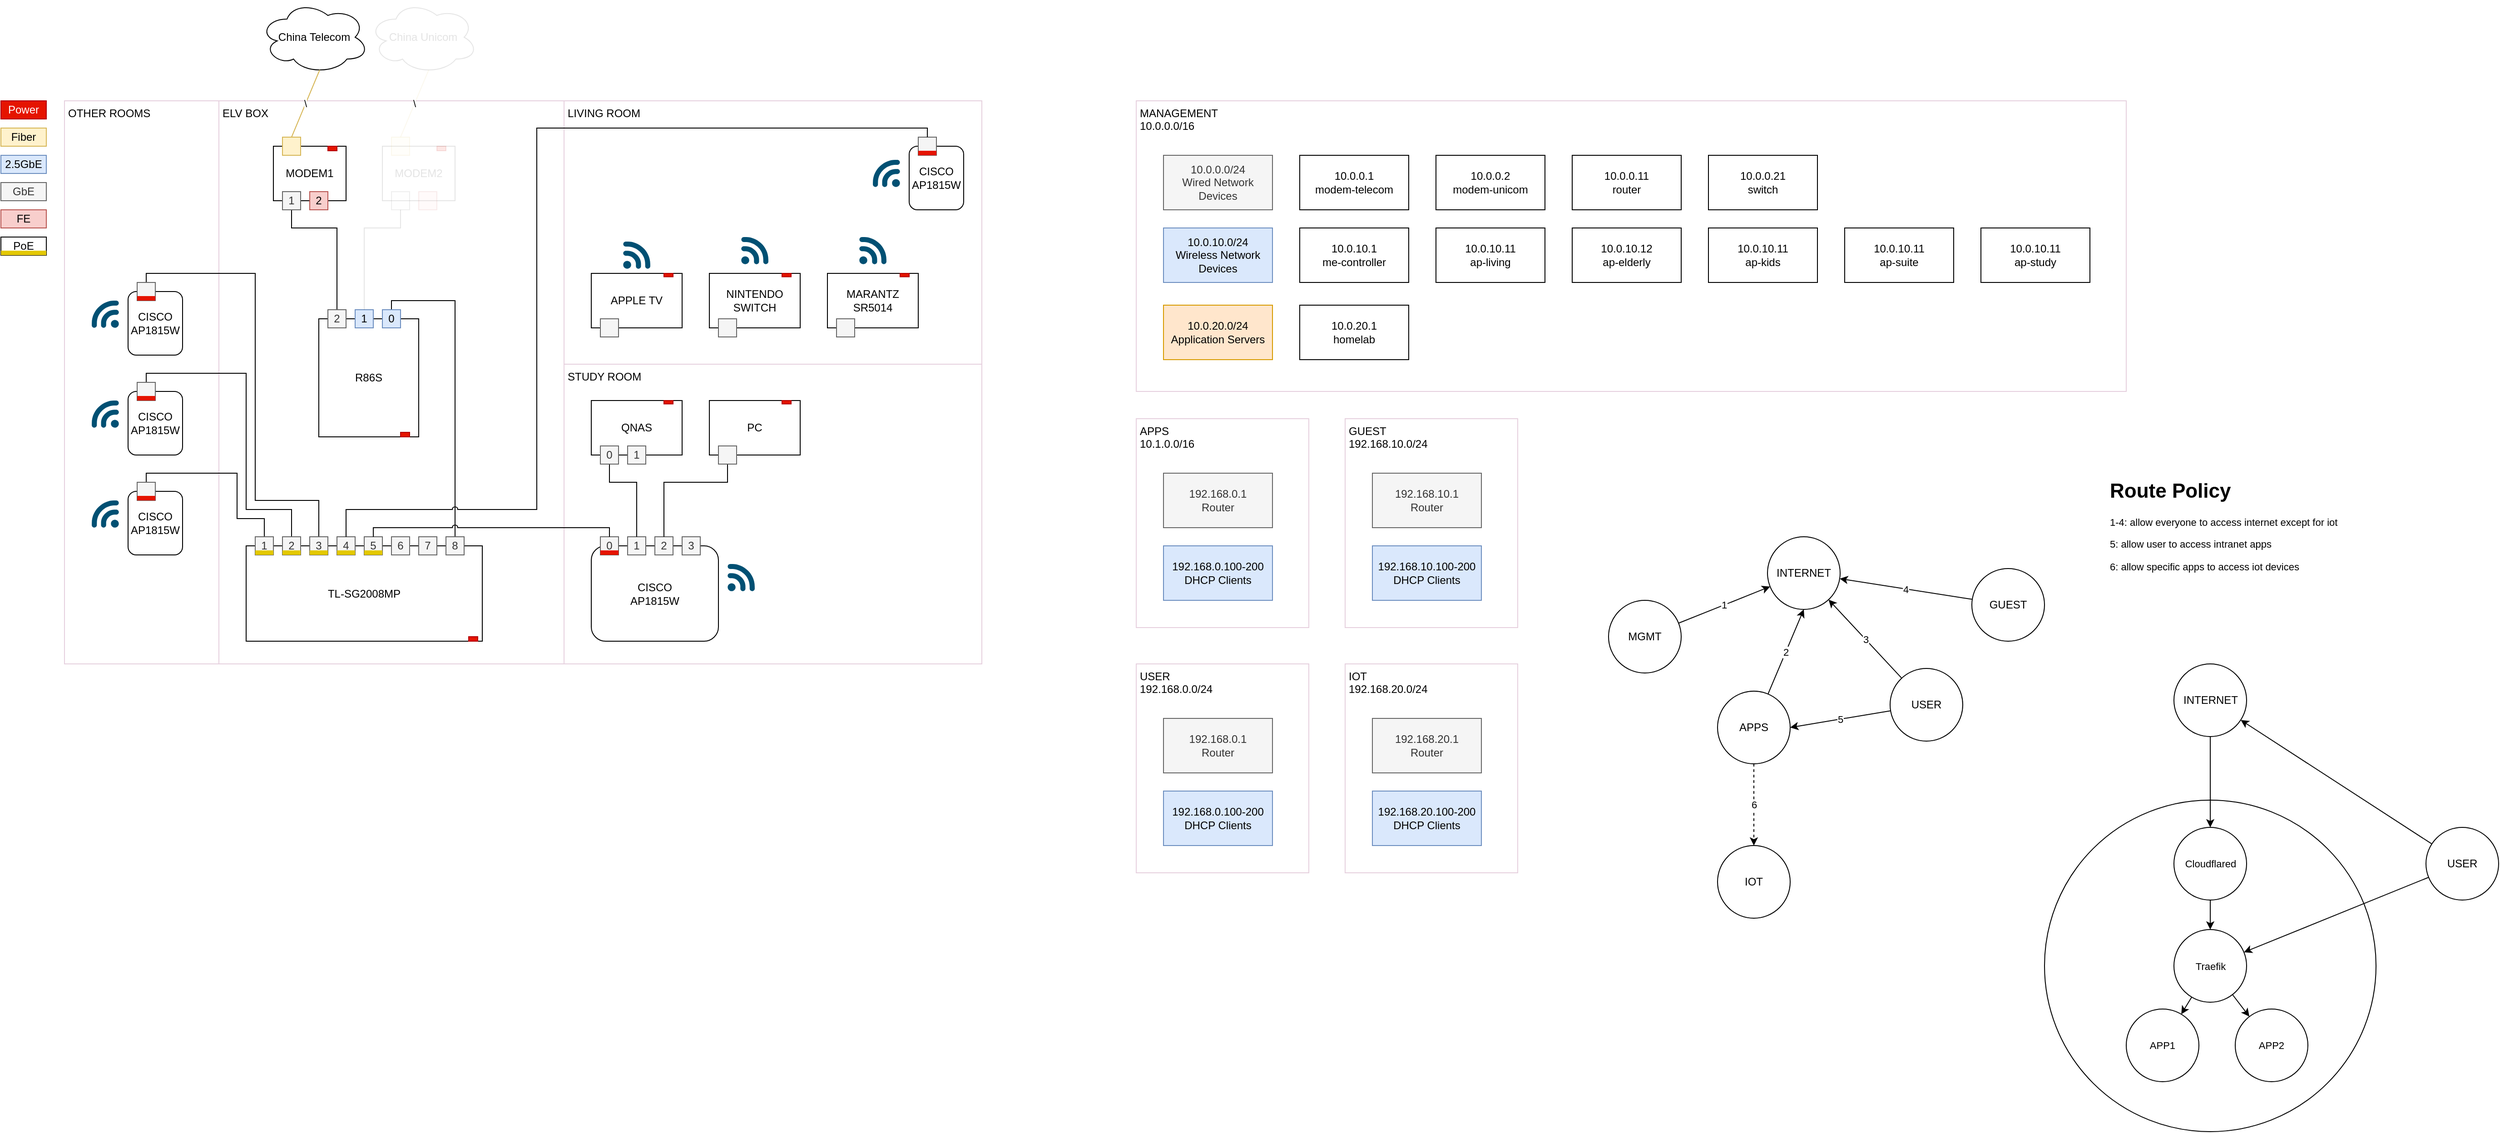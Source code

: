 <mxfile version="26.0.4">
  <diagram name="Page-1" id="4g-qvIRGMt3wK4kJi0Rc">
    <mxGraphModel dx="-414" dy="906" grid="1" gridSize="10" guides="1" tooltips="1" connect="1" arrows="1" fold="1" page="1" pageScale="1" pageWidth="850" pageHeight="1100" math="0" shadow="0">
      <root>
        <mxCell id="0" />
        <mxCell id="1" parent="0" />
        <mxCell id="gCSYJFR2rlIB1pH0KBqx-197" value="OTHER ROOMS" style="rounded=0;whiteSpace=wrap;html=1;verticalAlign=top;align=left;spacingLeft=2;strokeColor=#E6D0DE;" parent="1" vertex="1">
          <mxGeometry x="1810" y="150" width="170" height="620" as="geometry" />
        </mxCell>
        <mxCell id="gCSYJFR2rlIB1pH0KBqx-134" value="STUDY ROOM" style="rounded=0;whiteSpace=wrap;html=1;align=left;verticalAlign=top;spacingLeft=2;strokeColor=#E6D0DE;" parent="1" vertex="1">
          <mxGeometry x="2360" y="440" width="460" height="330" as="geometry" />
        </mxCell>
        <mxCell id="gCSYJFR2rlIB1pH0KBqx-105" value="PoE" style="rounded=0;whiteSpace=wrap;html=1;" parent="1" vertex="1">
          <mxGeometry x="1740" y="300" width="50" height="20" as="geometry" />
        </mxCell>
        <mxCell id="gCSYJFR2rlIB1pH0KBqx-67" value="ELV BOX" style="rounded=0;whiteSpace=wrap;html=1;verticalAlign=top;align=left;spacingLeft=2;strokeColor=#E6D0DE;" parent="1" vertex="1">
          <mxGeometry x="1980" y="150" width="380" height="620" as="geometry" />
        </mxCell>
        <mxCell id="gCSYJFR2rlIB1pH0KBqx-35" value="China Telecom" style="ellipse;shape=cloud;whiteSpace=wrap;html=1;" parent="1" vertex="1">
          <mxGeometry x="2025" y="40" width="120" height="80" as="geometry" />
        </mxCell>
        <mxCell id="gCSYJFR2rlIB1pH0KBqx-36" value="China Unicom" style="ellipse;shape=cloud;whiteSpace=wrap;html=1;opacity=10;textOpacity=10;" parent="1" vertex="1">
          <mxGeometry x="2145" y="40" width="120" height="80" as="geometry" />
        </mxCell>
        <mxCell id="gCSYJFR2rlIB1pH0KBqx-40" value="\" style="endArrow=none;html=1;rounded=0;entryX=0.55;entryY=0.95;entryDx=0;entryDy=0;entryPerimeter=0;jumpStyle=none;exitX=0.5;exitY=0;exitDx=0;exitDy=0;fillColor=#fff2cc;strokeColor=#d6b656;" parent="1" source="gCSYJFR2rlIB1pH0KBqx-9" target="gCSYJFR2rlIB1pH0KBqx-35" edge="1">
          <mxGeometry width="50" height="50" relative="1" as="geometry">
            <mxPoint x="2140" y="200" as="sourcePoint" />
            <mxPoint x="2070" y="200" as="targetPoint" />
          </mxGeometry>
        </mxCell>
        <mxCell id="gCSYJFR2rlIB1pH0KBqx-42" value="\" style="endArrow=none;html=1;rounded=0;entryX=0.55;entryY=0.95;entryDx=0;entryDy=0;entryPerimeter=0;exitX=0.5;exitY=0;exitDx=0;exitDy=0;jumpStyle=none;strokeColor=#d6b656;fillColor=#fff2cc;opacity=10;" parent="1" source="gCSYJFR2rlIB1pH0KBqx-34" target="gCSYJFR2rlIB1pH0KBqx-36" edge="1">
          <mxGeometry width="50" height="50" relative="1" as="geometry">
            <mxPoint x="2090" y="250" as="sourcePoint" />
            <mxPoint x="2096" y="196" as="targetPoint" />
          </mxGeometry>
        </mxCell>
        <mxCell id="gCSYJFR2rlIB1pH0KBqx-66" style="edgeStyle=orthogonalEdgeStyle;rounded=0;orthogonalLoop=1;jettySize=auto;html=1;exitX=0.5;exitY=0;exitDx=0;exitDy=0;endArrow=none;endFill=0;entryX=0.5;entryY=0;entryDx=0;entryDy=0;" parent="1" source="gCSYJFR2rlIB1pH0KBqx-48" target="gCSYJFR2rlIB1pH0KBqx-64" edge="1">
          <mxGeometry relative="1" as="geometry">
            <mxPoint x="2270" y="350" as="targetPoint" />
            <Array as="points">
              <mxPoint x="2170" y="370" />
              <mxPoint x="2240" y="370" />
            </Array>
          </mxGeometry>
        </mxCell>
        <mxCell id="gCSYJFR2rlIB1pH0KBqx-50" value="Fiber" style="rounded=0;whiteSpace=wrap;html=1;fillColor=#fff2cc;strokeColor=#d6b656;" parent="1" vertex="1">
          <mxGeometry x="1740" y="180" width="50" height="20" as="geometry" />
        </mxCell>
        <mxCell id="gCSYJFR2rlIB1pH0KBqx-51" value="GbE" style="rounded=0;whiteSpace=wrap;html=1;fillColor=#f5f5f5;strokeColor=#666666;fontColor=#333333;" parent="1" vertex="1">
          <mxGeometry x="1740" y="240" width="50" height="20" as="geometry" />
        </mxCell>
        <mxCell id="gCSYJFR2rlIB1pH0KBqx-52" value="FE" style="rounded=0;whiteSpace=wrap;html=1;fillColor=#f8cecc;strokeColor=#b85450;" parent="1" vertex="1">
          <mxGeometry x="1740" y="270" width="50" height="20" as="geometry" />
        </mxCell>
        <mxCell id="gCSYJFR2rlIB1pH0KBqx-53" value="2.5GbE" style="rounded=0;whiteSpace=wrap;html=1;fillColor=#dae8fc;strokeColor=#6c8ebf;" parent="1" vertex="1">
          <mxGeometry x="1740" y="210" width="50" height="20" as="geometry" />
        </mxCell>
        <mxCell id="gCSYJFR2rlIB1pH0KBqx-65" value="" style="endArrow=none;html=1;rounded=0;entryX=0.5;entryY=1;entryDx=0;entryDy=0;exitX=0.5;exitY=0;exitDx=0;exitDy=0;edgeStyle=orthogonalEdgeStyle;" parent="1" source="gCSYJFR2rlIB1pH0KBqx-46" target="gCSYJFR2rlIB1pH0KBqx-4" edge="1">
          <mxGeometry width="50" height="50" relative="1" as="geometry">
            <mxPoint x="2120" y="490" as="sourcePoint" />
            <mxPoint x="2170" y="440" as="targetPoint" />
            <Array as="points">
              <mxPoint x="2110" y="290" />
              <mxPoint x="2060" y="290" />
            </Array>
          </mxGeometry>
        </mxCell>
        <mxCell id="gCSYJFR2rlIB1pH0KBqx-81" style="edgeStyle=orthogonalEdgeStyle;rounded=0;orthogonalLoop=1;jettySize=auto;html=1;exitX=0.5;exitY=0;exitDx=0;exitDy=0;entryX=0.5;entryY=0;entryDx=0;entryDy=0;endArrow=none;endFill=0;" parent="1" source="gCSYJFR2rlIB1pH0KBqx-153" target="gCSYJFR2rlIB1pH0KBqx-58" edge="1">
          <mxGeometry relative="1" as="geometry">
            <mxPoint x="1780" y="533.5" as="sourcePoint" />
            <Array as="points">
              <mxPoint x="1900" y="340" />
              <mxPoint x="2020" y="340" />
              <mxPoint x="2020" y="590" />
              <mxPoint x="2090" y="590" />
            </Array>
          </mxGeometry>
        </mxCell>
        <mxCell id="gCSYJFR2rlIB1pH0KBqx-74" style="edgeStyle=orthogonalEdgeStyle;rounded=0;orthogonalLoop=1;jettySize=auto;html=1;entryX=0.5;entryY=0;entryDx=0;entryDy=0;endArrow=none;endFill=0;" parent="1" source="gCSYJFR2rlIB1pH0KBqx-56" target="gCSYJFR2rlIB1pH0KBqx-148" edge="1">
          <mxGeometry relative="1" as="geometry">
            <mxPoint x="1780" y="698.5" as="targetPoint" />
            <Array as="points">
              <mxPoint x="2030" y="610" />
              <mxPoint x="2000" y="610" />
              <mxPoint x="2000" y="560" />
              <mxPoint x="1900" y="560" />
            </Array>
          </mxGeometry>
        </mxCell>
        <mxCell id="gCSYJFR2rlIB1pH0KBqx-75" value="" style="edgeStyle=orthogonalEdgeStyle;rounded=0;orthogonalLoop=1;jettySize=auto;html=1;endArrow=none;endFill=0;entryX=0.5;entryY=0;entryDx=0;entryDy=0;" parent="1" source="gCSYJFR2rlIB1pH0KBqx-59" target="gCSYJFR2rlIB1pH0KBqx-158" edge="1">
          <mxGeometry relative="1" as="geometry">
            <mxPoint x="1780" y="618.5" as="targetPoint" />
            <Array as="points">
              <mxPoint x="2060" y="600" />
              <mxPoint x="2010" y="600" />
              <mxPoint x="2010" y="450" />
              <mxPoint x="1900" y="450" />
            </Array>
          </mxGeometry>
        </mxCell>
        <mxCell id="gCSYJFR2rlIB1pH0KBqx-76" value="" style="group" parent="1" vertex="1" connectable="0">
          <mxGeometry x="2090" y="380" width="110" height="140" as="geometry" />
        </mxCell>
        <mxCell id="gCSYJFR2rlIB1pH0KBqx-45" value="R86S" style="rounded=0;whiteSpace=wrap;html=1;" parent="gCSYJFR2rlIB1pH0KBqx-76" vertex="1">
          <mxGeometry y="10" width="110" height="130" as="geometry" />
        </mxCell>
        <mxCell id="gCSYJFR2rlIB1pH0KBqx-46" value="2" style="rounded=0;whiteSpace=wrap;html=1;fillColor=#f5f5f5;strokeColor=#666666;fontColor=#333333;" parent="gCSYJFR2rlIB1pH0KBqx-76" vertex="1">
          <mxGeometry x="10" width="20" height="20" as="geometry" />
        </mxCell>
        <mxCell id="gCSYJFR2rlIB1pH0KBqx-47" value="1" style="rounded=0;whiteSpace=wrap;html=1;fillColor=#dae8fc;strokeColor=#6c8ebf;" parent="gCSYJFR2rlIB1pH0KBqx-76" vertex="1">
          <mxGeometry x="40" width="20" height="20" as="geometry" />
        </mxCell>
        <mxCell id="gCSYJFR2rlIB1pH0KBqx-48" value="0" style="rounded=0;whiteSpace=wrap;html=1;fillColor=#dae8fc;strokeColor=#6c8ebf;" parent="gCSYJFR2rlIB1pH0KBqx-76" vertex="1">
          <mxGeometry x="70" width="20" height="20" as="geometry" />
        </mxCell>
        <mxCell id="gCSYJFR2rlIB1pH0KBqx-116" value="" style="rounded=0;whiteSpace=wrap;html=1;fillColor=#e51400;strokeColor=#B20000;fontColor=#ffffff;" parent="gCSYJFR2rlIB1pH0KBqx-76" vertex="1">
          <mxGeometry x="90" y="135" width="10" height="5" as="geometry" />
        </mxCell>
        <mxCell id="gCSYJFR2rlIB1pH0KBqx-77" value="" style="group" parent="1" vertex="1" connectable="0">
          <mxGeometry x="2040" y="190" width="80" height="80" as="geometry" />
        </mxCell>
        <mxCell id="gCSYJFR2rlIB1pH0KBqx-2" value="MODEM1" style="rounded=0;whiteSpace=wrap;html=1;" parent="gCSYJFR2rlIB1pH0KBqx-77" vertex="1">
          <mxGeometry y="10" width="80" height="60" as="geometry" />
        </mxCell>
        <mxCell id="gCSYJFR2rlIB1pH0KBqx-4" value="1" style="rounded=0;whiteSpace=wrap;html=1;fillColor=#f5f5f5;strokeColor=#666666;fontColor=#333333;" parent="gCSYJFR2rlIB1pH0KBqx-77" vertex="1">
          <mxGeometry x="10" y="60" width="20" height="20" as="geometry" />
        </mxCell>
        <mxCell id="gCSYJFR2rlIB1pH0KBqx-5" value="2" style="rounded=0;whiteSpace=wrap;html=1;fillColor=#f8cecc;strokeColor=#b85450;" parent="gCSYJFR2rlIB1pH0KBqx-77" vertex="1">
          <mxGeometry x="40" y="60" width="20" height="20" as="geometry" />
        </mxCell>
        <mxCell id="gCSYJFR2rlIB1pH0KBqx-9" value="" style="rounded=0;whiteSpace=wrap;html=1;fillColor=#fff2cc;strokeColor=#d6b656;" parent="gCSYJFR2rlIB1pH0KBqx-77" vertex="1">
          <mxGeometry x="10" width="20" height="20" as="geometry" />
        </mxCell>
        <mxCell id="gCSYJFR2rlIB1pH0KBqx-107" value="" style="rounded=0;whiteSpace=wrap;html=1;fillColor=#e51400;strokeColor=#B20000;fontColor=#ffffff;" parent="gCSYJFR2rlIB1pH0KBqx-77" vertex="1">
          <mxGeometry x="60" y="10" width="10" height="5" as="geometry" />
        </mxCell>
        <mxCell id="gCSYJFR2rlIB1pH0KBqx-78" value="" style="group;opacity=10;textOpacity=10;" parent="1" vertex="1" connectable="0">
          <mxGeometry x="2160" y="190" width="80" height="80" as="geometry" />
        </mxCell>
        <mxCell id="gCSYJFR2rlIB1pH0KBqx-31" value="MODEM2" style="rounded=0;whiteSpace=wrap;html=1;opacity=10;textOpacity=10;" parent="gCSYJFR2rlIB1pH0KBqx-78" vertex="1">
          <mxGeometry y="10" width="80" height="60" as="geometry" />
        </mxCell>
        <mxCell id="gCSYJFR2rlIB1pH0KBqx-32" value="" style="rounded=0;whiteSpace=wrap;html=1;fillColor=#f5f5f5;strokeColor=#666666;fontColor=#333333;opacity=10;textOpacity=10;" parent="gCSYJFR2rlIB1pH0KBqx-78" vertex="1">
          <mxGeometry x="10" y="60" width="20" height="20" as="geometry" />
        </mxCell>
        <mxCell id="gCSYJFR2rlIB1pH0KBqx-33" value="" style="rounded=0;whiteSpace=wrap;html=1;fillColor=#f8cecc;strokeColor=#b85450;opacity=10;textOpacity=10;" parent="gCSYJFR2rlIB1pH0KBqx-78" vertex="1">
          <mxGeometry x="40" y="60" width="20" height="20" as="geometry" />
        </mxCell>
        <mxCell id="gCSYJFR2rlIB1pH0KBqx-34" value="" style="rounded=0;whiteSpace=wrap;html=1;fillColor=#fff2cc;strokeColor=#d6b656;opacity=10;" parent="gCSYJFR2rlIB1pH0KBqx-78" vertex="1">
          <mxGeometry x="10" width="20" height="20" as="geometry" />
        </mxCell>
        <mxCell id="gCSYJFR2rlIB1pH0KBqx-115" value="" style="rounded=0;whiteSpace=wrap;html=1;fillColor=#e51400;strokeColor=#B20000;fontColor=#ffffff;opacity=10;" parent="gCSYJFR2rlIB1pH0KBqx-78" vertex="1">
          <mxGeometry x="60" y="10" width="10" height="5" as="geometry" />
        </mxCell>
        <mxCell id="gCSYJFR2rlIB1pH0KBqx-80" style="edgeStyle=orthogonalEdgeStyle;rounded=0;orthogonalLoop=1;jettySize=auto;html=1;exitX=0.5;exitY=1;exitDx=0;exitDy=0;entryX=0.5;entryY=0;entryDx=0;entryDy=0;endArrow=none;endFill=0;opacity=10;" parent="1" source="gCSYJFR2rlIB1pH0KBqx-32" target="gCSYJFR2rlIB1pH0KBqx-47" edge="1">
          <mxGeometry relative="1" as="geometry">
            <Array as="points">
              <mxPoint x="2180" y="290" />
              <mxPoint x="2140" y="290" />
            </Array>
          </mxGeometry>
        </mxCell>
        <mxCell id="gCSYJFR2rlIB1pH0KBqx-83" value="" style="group" parent="1" vertex="1" connectable="0">
          <mxGeometry x="2010" y="630" width="265" height="115" as="geometry" />
        </mxCell>
        <mxCell id="gCSYJFR2rlIB1pH0KBqx-55" value="TL-SG2008MP" style="rounded=0;whiteSpace=wrap;html=1;" parent="gCSYJFR2rlIB1pH0KBqx-83" vertex="1">
          <mxGeometry y="10" width="260" height="105" as="geometry" />
        </mxCell>
        <mxCell id="gCSYJFR2rlIB1pH0KBqx-56" value="1" style="rounded=0;whiteSpace=wrap;html=1;fillColor=#f5f5f5;strokeColor=#666666;fontColor=#333333;" parent="gCSYJFR2rlIB1pH0KBqx-83" vertex="1">
          <mxGeometry x="10" width="20" height="20" as="geometry" />
        </mxCell>
        <mxCell id="gCSYJFR2rlIB1pH0KBqx-58" value="3" style="rounded=0;whiteSpace=wrap;html=1;fillColor=#f5f5f5;strokeColor=#666666;fontColor=#333333;" parent="gCSYJFR2rlIB1pH0KBqx-83" vertex="1">
          <mxGeometry x="70" width="20" height="20" as="geometry" />
        </mxCell>
        <mxCell id="gCSYJFR2rlIB1pH0KBqx-59" value="2" style="rounded=0;whiteSpace=wrap;html=1;fillColor=#f5f5f5;strokeColor=#666666;fontColor=#333333;" parent="gCSYJFR2rlIB1pH0KBqx-83" vertex="1">
          <mxGeometry x="40" width="20" height="20" as="geometry" />
        </mxCell>
        <mxCell id="gCSYJFR2rlIB1pH0KBqx-60" value="4" style="rounded=0;whiteSpace=wrap;html=1;fillColor=#f5f5f5;strokeColor=#666666;fontColor=#333333;" parent="gCSYJFR2rlIB1pH0KBqx-83" vertex="1">
          <mxGeometry x="100" width="20" height="20" as="geometry" />
        </mxCell>
        <mxCell id="gCSYJFR2rlIB1pH0KBqx-61" value="5" style="rounded=0;whiteSpace=wrap;html=1;fillColor=#f5f5f5;strokeColor=#666666;fontColor=#333333;" parent="gCSYJFR2rlIB1pH0KBqx-83" vertex="1">
          <mxGeometry x="130" width="20" height="20" as="geometry" />
        </mxCell>
        <mxCell id="gCSYJFR2rlIB1pH0KBqx-62" value="7" style="rounded=0;whiteSpace=wrap;html=1;fillColor=#f5f5f5;strokeColor=#666666;fontColor=#333333;" parent="gCSYJFR2rlIB1pH0KBqx-83" vertex="1">
          <mxGeometry x="190" width="20" height="20" as="geometry" />
        </mxCell>
        <mxCell id="gCSYJFR2rlIB1pH0KBqx-63" value="6" style="rounded=0;whiteSpace=wrap;html=1;fillColor=#f5f5f5;strokeColor=#666666;fontColor=#333333;" parent="gCSYJFR2rlIB1pH0KBqx-83" vertex="1">
          <mxGeometry x="160" width="20" height="20" as="geometry" />
        </mxCell>
        <mxCell id="gCSYJFR2rlIB1pH0KBqx-64" value="8" style="rounded=0;whiteSpace=wrap;html=1;fillColor=#f5f5f5;strokeColor=#666666;fontColor=#333333;" parent="gCSYJFR2rlIB1pH0KBqx-83" vertex="1">
          <mxGeometry x="220" width="20" height="20" as="geometry" />
        </mxCell>
        <mxCell id="gCSYJFR2rlIB1pH0KBqx-96" value="" style="rounded=0;whiteSpace=wrap;html=1;fillColor=#e3c800;strokeColor=none;fontColor=#000000;" parent="gCSYJFR2rlIB1pH0KBqx-83" vertex="1">
          <mxGeometry x="10" y="15" width="20" height="5" as="geometry" />
        </mxCell>
        <mxCell id="gCSYJFR2rlIB1pH0KBqx-97" value="" style="rounded=0;whiteSpace=wrap;html=1;fillColor=#e3c800;strokeColor=none;fontColor=#000000;" parent="gCSYJFR2rlIB1pH0KBqx-83" vertex="1">
          <mxGeometry x="40" y="15" width="20" height="5" as="geometry" />
        </mxCell>
        <mxCell id="gCSYJFR2rlIB1pH0KBqx-98" value="" style="rounded=0;whiteSpace=wrap;html=1;fillColor=#e3c800;strokeColor=none;fontColor=#000000;" parent="gCSYJFR2rlIB1pH0KBqx-83" vertex="1">
          <mxGeometry x="70" y="15" width="20" height="5" as="geometry" />
        </mxCell>
        <mxCell id="gCSYJFR2rlIB1pH0KBqx-99" value="" style="rounded=0;whiteSpace=wrap;html=1;fillColor=#e3c800;strokeColor=none;fontColor=#000000;" parent="gCSYJFR2rlIB1pH0KBqx-83" vertex="1">
          <mxGeometry x="100" y="15" width="20" height="5" as="geometry" />
        </mxCell>
        <mxCell id="gCSYJFR2rlIB1pH0KBqx-102" value="" style="rounded=0;whiteSpace=wrap;html=1;fillColor=#e3c800;strokeColor=none;fontColor=#000000;" parent="gCSYJFR2rlIB1pH0KBqx-83" vertex="1">
          <mxGeometry x="130" y="15" width="20" height="5" as="geometry" />
        </mxCell>
        <mxCell id="gCSYJFR2rlIB1pH0KBqx-117" value="" style="rounded=0;whiteSpace=wrap;html=1;fillColor=#e51400;strokeColor=#B20000;fontColor=#ffffff;" parent="gCSYJFR2rlIB1pH0KBqx-83" vertex="1">
          <mxGeometry x="245" y="110" width="10" height="5" as="geometry" />
        </mxCell>
        <mxCell id="gCSYJFR2rlIB1pH0KBqx-94" value="" style="group" parent="1" vertex="1" connectable="0">
          <mxGeometry x="2390" y="630" width="140" height="115" as="geometry" />
        </mxCell>
        <mxCell id="gCSYJFR2rlIB1pH0KBqx-85" value="&lt;div&gt;&lt;span style=&quot;background-color: initial;&quot;&gt;CISCO&lt;/span&gt;&lt;/div&gt;&lt;div&gt;&lt;span style=&quot;background-color: initial;&quot;&gt;AP&lt;/span&gt;&lt;span style=&quot;background-color: initial;&quot;&gt;1815W&lt;/span&gt;&lt;/div&gt;" style="rounded=1;whiteSpace=wrap;html=1;" parent="gCSYJFR2rlIB1pH0KBqx-94" vertex="1">
          <mxGeometry y="10" width="140" height="105" as="geometry" />
        </mxCell>
        <mxCell id="gCSYJFR2rlIB1pH0KBqx-86" value="0" style="rounded=0;whiteSpace=wrap;html=1;fillColor=#f5f5f5;strokeColor=#666666;fontColor=#333333;" parent="gCSYJFR2rlIB1pH0KBqx-94" vertex="1">
          <mxGeometry x="10" width="20" height="20" as="geometry" />
        </mxCell>
        <mxCell id="gCSYJFR2rlIB1pH0KBqx-87" value="2" style="rounded=0;whiteSpace=wrap;html=1;fillColor=#f5f5f5;strokeColor=#666666;fontColor=#333333;" parent="gCSYJFR2rlIB1pH0KBqx-94" vertex="1">
          <mxGeometry x="70" width="20" height="20" as="geometry" />
        </mxCell>
        <mxCell id="gCSYJFR2rlIB1pH0KBqx-88" value="1" style="rounded=0;whiteSpace=wrap;html=1;fillColor=#f5f5f5;strokeColor=#666666;fontColor=#333333;" parent="gCSYJFR2rlIB1pH0KBqx-94" vertex="1">
          <mxGeometry x="40" width="20" height="20" as="geometry" />
        </mxCell>
        <mxCell id="gCSYJFR2rlIB1pH0KBqx-89" value="3" style="rounded=0;whiteSpace=wrap;html=1;fillColor=#f5f5f5;strokeColor=#666666;fontColor=#333333;" parent="gCSYJFR2rlIB1pH0KBqx-94" vertex="1">
          <mxGeometry x="100" width="20" height="20" as="geometry" />
        </mxCell>
        <mxCell id="gCSYJFR2rlIB1pH0KBqx-118" value="" style="rounded=0;whiteSpace=wrap;html=1;fillColor=#e51400;strokeColor=none;fontColor=#ffffff;" parent="gCSYJFR2rlIB1pH0KBqx-94" vertex="1">
          <mxGeometry x="10" y="15" width="20" height="5" as="geometry" />
        </mxCell>
        <mxCell id="gCSYJFR2rlIB1pH0KBqx-104" value="" style="rounded=0;whiteSpace=wrap;html=1;fillColor=#e3c800;strokeColor=none;fontColor=#000000;" parent="1" vertex="1">
          <mxGeometry x="1740" y="315" width="50" height="5" as="geometry" />
        </mxCell>
        <mxCell id="gCSYJFR2rlIB1pH0KBqx-106" value="Power" style="rounded=0;whiteSpace=wrap;html=1;fillColor=#e51400;strokeColor=#B20000;fontColor=#ffffff;" parent="1" vertex="1">
          <mxGeometry x="1740" y="150" width="50" height="20" as="geometry" />
        </mxCell>
        <mxCell id="gCSYJFR2rlIB1pH0KBqx-133" style="edgeStyle=orthogonalEdgeStyle;rounded=0;orthogonalLoop=1;jettySize=auto;html=1;entryX=0.5;entryY=0;entryDx=0;entryDy=0;jumpStyle=arc;endArrow=none;endFill=0;exitX=0.5;exitY=0;exitDx=0;exitDy=0;" parent="1" source="gCSYJFR2rlIB1pH0KBqx-61" target="gCSYJFR2rlIB1pH0KBqx-86" edge="1">
          <mxGeometry relative="1" as="geometry">
            <Array as="points">
              <mxPoint x="2150" y="620" />
              <mxPoint x="2410" y="620" />
            </Array>
          </mxGeometry>
        </mxCell>
        <mxCell id="gCSYJFR2rlIB1pH0KBqx-192" style="edgeStyle=orthogonalEdgeStyle;rounded=0;orthogonalLoop=1;jettySize=auto;html=1;exitX=0.5;exitY=1;exitDx=0;exitDy=0;entryX=0.5;entryY=0;entryDx=0;entryDy=0;endArrow=none;endFill=0;" parent="1" source="gCSYJFR2rlIB1pH0KBqx-178" target="gCSYJFR2rlIB1pH0KBqx-88" edge="1">
          <mxGeometry relative="1" as="geometry">
            <Array as="points">
              <mxPoint x="2410" y="570" />
              <mxPoint x="2440" y="570" />
            </Array>
          </mxGeometry>
        </mxCell>
        <mxCell id="gCSYJFR2rlIB1pH0KBqx-193" style="edgeStyle=orthogonalEdgeStyle;rounded=0;orthogonalLoop=1;jettySize=auto;html=1;entryX=0.5;entryY=0;entryDx=0;entryDy=0;endArrow=none;endFill=0;" parent="1" source="gCSYJFR2rlIB1pH0KBqx-179" target="gCSYJFR2rlIB1pH0KBqx-87" edge="1">
          <mxGeometry relative="1" as="geometry">
            <Array as="points">
              <mxPoint x="2540" y="570" />
              <mxPoint x="2470" y="570" />
            </Array>
          </mxGeometry>
        </mxCell>
        <mxCell id="gCSYJFR2rlIB1pH0KBqx-198" value="LIVING ROOM" style="rounded=0;whiteSpace=wrap;html=1;align=left;verticalAlign=top;spacingLeft=2;strokeColor=#E6D0DE;" parent="1" vertex="1">
          <mxGeometry x="2360" y="150" width="460" height="290" as="geometry" />
        </mxCell>
        <mxCell id="gCSYJFR2rlIB1pH0KBqx-199" value="" style="group" parent="1" vertex="1" connectable="0">
          <mxGeometry x="2700" y="190" width="100" height="80" as="geometry" />
        </mxCell>
        <mxCell id="gCSYJFR2rlIB1pH0KBqx-139" value="" style="group" parent="gCSYJFR2rlIB1pH0KBqx-199" vertex="1" connectable="0">
          <mxGeometry x="40" width="60" height="80" as="geometry" />
        </mxCell>
        <mxCell id="gCSYJFR2rlIB1pH0KBqx-135" value="&lt;div&gt;&lt;span style=&quot;background-color: initial;&quot;&gt;CISCO&lt;/span&gt;&lt;/div&gt;&lt;div&gt;&lt;span style=&quot;background-color: initial;&quot;&gt;AP&lt;/span&gt;&lt;span style=&quot;background-color: initial;&quot;&gt;1815W&lt;/span&gt;&lt;/div&gt;" style="rounded=1;whiteSpace=wrap;html=1;" parent="gCSYJFR2rlIB1pH0KBqx-139" vertex="1">
          <mxGeometry y="10" width="60" height="70" as="geometry" />
        </mxCell>
        <mxCell id="gCSYJFR2rlIB1pH0KBqx-138" value="" style="group" parent="gCSYJFR2rlIB1pH0KBqx-139" vertex="1" connectable="0">
          <mxGeometry x="10" width="20" height="20" as="geometry" />
        </mxCell>
        <mxCell id="gCSYJFR2rlIB1pH0KBqx-136" value="" style="rounded=0;whiteSpace=wrap;html=1;fillColor=#f5f5f5;strokeColor=#666666;fontColor=#333333;" parent="gCSYJFR2rlIB1pH0KBqx-138" vertex="1">
          <mxGeometry width="20" height="20" as="geometry" />
        </mxCell>
        <mxCell id="gCSYJFR2rlIB1pH0KBqx-137" value="" style="rounded=0;whiteSpace=wrap;html=1;fillColor=#e51400;strokeColor=none;fontColor=#ffffff;" parent="gCSYJFR2rlIB1pH0KBqx-138" vertex="1">
          <mxGeometry y="15" width="20" height="5" as="geometry" />
        </mxCell>
        <mxCell id="gCSYJFR2rlIB1pH0KBqx-160" value="" style="points=[[0.005,0.09,0],[0.08,0,0],[0.76,0.25,0],[1,0.92,0],[0.91,0.995,0],[0.57,0.995,0],[0.045,0.955,0],[0.005,0.43,0]];verticalLabelPosition=bottom;sketch=0;html=1;verticalAlign=top;aspect=fixed;align=center;pointerEvents=1;shape=mxgraph.cisco19.3g_4g_indicator;fillColor=#005073;strokeColor=none;rotation=-90;" parent="gCSYJFR2rlIB1pH0KBqx-199" vertex="1">
          <mxGeometry y="25" width="30" height="30" as="geometry" />
        </mxCell>
        <mxCell id="gCSYJFR2rlIB1pH0KBqx-82" style="edgeStyle=orthogonalEdgeStyle;rounded=0;orthogonalLoop=1;jettySize=auto;html=1;endArrow=none;endFill=0;exitX=0.5;exitY=0;exitDx=0;exitDy=0;jumpStyle=arc;" parent="1" source="gCSYJFR2rlIB1pH0KBqx-136" target="gCSYJFR2rlIB1pH0KBqx-60" edge="1">
          <mxGeometry relative="1" as="geometry">
            <mxPoint x="1560" y="360" as="sourcePoint" />
            <Array as="points">
              <mxPoint x="2760" y="180" />
              <mxPoint x="2330" y="180" />
              <mxPoint x="2330" y="600" />
              <mxPoint x="2120" y="600" />
            </Array>
          </mxGeometry>
        </mxCell>
        <mxCell id="gCSYJFR2rlIB1pH0KBqx-205" value="" style="group" parent="1" vertex="1" connectable="0">
          <mxGeometry x="2520" y="480" width="100" height="70" as="geometry" />
        </mxCell>
        <mxCell id="gCSYJFR2rlIB1pH0KBqx-204" value="" style="group" parent="gCSYJFR2rlIB1pH0KBqx-205" vertex="1" connectable="0">
          <mxGeometry width="100" height="60" as="geometry" />
        </mxCell>
        <mxCell id="gCSYJFR2rlIB1pH0KBqx-183" value="PC" style="rounded=0;whiteSpace=wrap;html=1;" parent="gCSYJFR2rlIB1pH0KBqx-204" vertex="1">
          <mxGeometry width="100" height="60" as="geometry" />
        </mxCell>
        <mxCell id="gCSYJFR2rlIB1pH0KBqx-185" value="" style="rounded=0;whiteSpace=wrap;html=1;fillColor=#e51400;strokeColor=#B20000;fontColor=#ffffff;" parent="gCSYJFR2rlIB1pH0KBqx-204" vertex="1">
          <mxGeometry x="80" width="10" height="3.75" as="geometry" />
        </mxCell>
        <mxCell id="gCSYJFR2rlIB1pH0KBqx-179" value="" style="rounded=0;whiteSpace=wrap;html=1;fillColor=#f5f5f5;strokeColor=#666666;fontColor=#333333;" parent="gCSYJFR2rlIB1pH0KBqx-205" vertex="1">
          <mxGeometry x="10" y="50" width="20" height="20" as="geometry" />
        </mxCell>
        <mxCell id="gCSYJFR2rlIB1pH0KBqx-206" value="" style="group" parent="1" vertex="1" connectable="0">
          <mxGeometry x="2390" y="480" width="100" height="70" as="geometry" />
        </mxCell>
        <mxCell id="gCSYJFR2rlIB1pH0KBqx-203" value="" style="group" parent="gCSYJFR2rlIB1pH0KBqx-206" vertex="1" connectable="0">
          <mxGeometry width="100" height="60" as="geometry" />
        </mxCell>
        <mxCell id="gCSYJFR2rlIB1pH0KBqx-182" value="QNAS" style="rounded=0;whiteSpace=wrap;html=1;" parent="gCSYJFR2rlIB1pH0KBqx-203" vertex="1">
          <mxGeometry width="100" height="60" as="geometry" />
        </mxCell>
        <mxCell id="gCSYJFR2rlIB1pH0KBqx-184" value="" style="rounded=0;whiteSpace=wrap;html=1;fillColor=#e51400;strokeColor=#B20000;fontColor=#ffffff;" parent="gCSYJFR2rlIB1pH0KBqx-203" vertex="1">
          <mxGeometry x="80" width="10" height="3.75" as="geometry" />
        </mxCell>
        <mxCell id="gCSYJFR2rlIB1pH0KBqx-178" value="0" style="rounded=0;whiteSpace=wrap;html=1;fillColor=#f5f5f5;strokeColor=#666666;fontColor=#333333;" parent="gCSYJFR2rlIB1pH0KBqx-206" vertex="1">
          <mxGeometry x="10" y="50" width="20" height="20" as="geometry" />
        </mxCell>
        <mxCell id="gCSYJFR2rlIB1pH0KBqx-180" value="1" style="rounded=0;whiteSpace=wrap;html=1;fillColor=#f5f5f5;strokeColor=#666666;fontColor=#333333;" parent="gCSYJFR2rlIB1pH0KBqx-206" vertex="1">
          <mxGeometry x="40" y="50" width="20" height="20" as="geometry" />
        </mxCell>
        <mxCell id="gCSYJFR2rlIB1pH0KBqx-207" value="" style="group" parent="1" vertex="1" connectable="0">
          <mxGeometry x="1840" y="460" width="100" height="80" as="geometry" />
        </mxCell>
        <mxCell id="gCSYJFR2rlIB1pH0KBqx-155" value="" style="group" parent="gCSYJFR2rlIB1pH0KBqx-207" vertex="1" connectable="0">
          <mxGeometry x="40" width="60" height="80" as="geometry" />
        </mxCell>
        <mxCell id="gCSYJFR2rlIB1pH0KBqx-156" value="&lt;div&gt;&lt;span style=&quot;background-color: initial;&quot;&gt;CISCO&lt;/span&gt;&lt;/div&gt;&lt;div&gt;&lt;span style=&quot;background-color: initial;&quot;&gt;AP&lt;/span&gt;&lt;span style=&quot;background-color: initial;&quot;&gt;1815W&lt;/span&gt;&lt;/div&gt;" style="rounded=1;whiteSpace=wrap;html=1;" parent="gCSYJFR2rlIB1pH0KBqx-155" vertex="1">
          <mxGeometry y="10" width="60" height="70" as="geometry" />
        </mxCell>
        <mxCell id="gCSYJFR2rlIB1pH0KBqx-157" value="" style="group" parent="gCSYJFR2rlIB1pH0KBqx-155" vertex="1" connectable="0">
          <mxGeometry x="10" width="20" height="20" as="geometry" />
        </mxCell>
        <mxCell id="gCSYJFR2rlIB1pH0KBqx-158" value="" style="rounded=0;whiteSpace=wrap;html=1;fillColor=#f5f5f5;strokeColor=#666666;fontColor=#333333;" parent="gCSYJFR2rlIB1pH0KBqx-157" vertex="1">
          <mxGeometry width="20" height="20" as="geometry" />
        </mxCell>
        <mxCell id="gCSYJFR2rlIB1pH0KBqx-159" value="" style="rounded=0;whiteSpace=wrap;html=1;fillColor=#e51400;strokeColor=none;fontColor=#ffffff;" parent="gCSYJFR2rlIB1pH0KBqx-157" vertex="1">
          <mxGeometry y="15" width="20" height="5" as="geometry" />
        </mxCell>
        <mxCell id="gCSYJFR2rlIB1pH0KBqx-164" value="" style="points=[[0.005,0.09,0],[0.08,0,0],[0.76,0.25,0],[1,0.92,0],[0.91,0.995,0],[0.57,0.995,0],[0.045,0.955,0],[0.005,0.43,0]];verticalLabelPosition=bottom;sketch=0;html=1;verticalAlign=top;aspect=fixed;align=center;pointerEvents=1;shape=mxgraph.cisco19.3g_4g_indicator;fillColor=#005073;strokeColor=none;rotation=-90;" parent="gCSYJFR2rlIB1pH0KBqx-207" vertex="1">
          <mxGeometry y="20" width="30" height="30" as="geometry" />
        </mxCell>
        <mxCell id="gCSYJFR2rlIB1pH0KBqx-208" value="" style="group" parent="1" vertex="1" connectable="0">
          <mxGeometry x="1840" y="350" width="100" height="80" as="geometry" />
        </mxCell>
        <mxCell id="gCSYJFR2rlIB1pH0KBqx-150" value="" style="group" parent="gCSYJFR2rlIB1pH0KBqx-208" vertex="1" connectable="0">
          <mxGeometry x="40" width="60" height="80" as="geometry" />
        </mxCell>
        <mxCell id="gCSYJFR2rlIB1pH0KBqx-151" value="&lt;div&gt;&lt;span style=&quot;background-color: initial;&quot;&gt;CISCO&lt;/span&gt;&lt;/div&gt;&lt;div&gt;&lt;span style=&quot;background-color: initial;&quot;&gt;AP&lt;/span&gt;&lt;span style=&quot;background-color: initial;&quot;&gt;1815W&lt;/span&gt;&lt;/div&gt;" style="rounded=1;whiteSpace=wrap;html=1;" parent="gCSYJFR2rlIB1pH0KBqx-150" vertex="1">
          <mxGeometry y="10" width="60" height="70" as="geometry" />
        </mxCell>
        <mxCell id="gCSYJFR2rlIB1pH0KBqx-152" value="" style="group" parent="gCSYJFR2rlIB1pH0KBqx-150" vertex="1" connectable="0">
          <mxGeometry x="10" width="20" height="20" as="geometry" />
        </mxCell>
        <mxCell id="gCSYJFR2rlIB1pH0KBqx-153" value="" style="rounded=0;whiteSpace=wrap;html=1;fillColor=#f5f5f5;strokeColor=#666666;fontColor=#333333;" parent="gCSYJFR2rlIB1pH0KBqx-152" vertex="1">
          <mxGeometry width="20" height="20" as="geometry" />
        </mxCell>
        <mxCell id="gCSYJFR2rlIB1pH0KBqx-154" value="" style="rounded=0;whiteSpace=wrap;html=1;fillColor=#e51400;strokeColor=none;fontColor=#ffffff;" parent="gCSYJFR2rlIB1pH0KBqx-152" vertex="1">
          <mxGeometry y="15" width="20" height="5" as="geometry" />
        </mxCell>
        <mxCell id="gCSYJFR2rlIB1pH0KBqx-163" value="" style="points=[[0.005,0.09,0],[0.08,0,0],[0.76,0.25,0],[1,0.92,0],[0.91,0.995,0],[0.57,0.995,0],[0.045,0.955,0],[0.005,0.43,0]];verticalLabelPosition=bottom;sketch=0;html=1;verticalAlign=top;aspect=fixed;align=center;pointerEvents=1;shape=mxgraph.cisco19.3g_4g_indicator;fillColor=#005073;strokeColor=none;rotation=-90;" parent="gCSYJFR2rlIB1pH0KBqx-208" vertex="1">
          <mxGeometry y="20" width="30" height="30" as="geometry" />
        </mxCell>
        <mxCell id="gCSYJFR2rlIB1pH0KBqx-209" value="" style="group" parent="1" vertex="1" connectable="0">
          <mxGeometry x="1840" y="570" width="100" height="80" as="geometry" />
        </mxCell>
        <mxCell id="gCSYJFR2rlIB1pH0KBqx-145" value="" style="group" parent="gCSYJFR2rlIB1pH0KBqx-209" vertex="1" connectable="0">
          <mxGeometry x="40" width="60" height="80" as="geometry" />
        </mxCell>
        <mxCell id="gCSYJFR2rlIB1pH0KBqx-146" value="&lt;div&gt;&lt;span style=&quot;background-color: initial;&quot;&gt;CISCO&lt;/span&gt;&lt;/div&gt;&lt;div&gt;&lt;span style=&quot;background-color: initial;&quot;&gt;AP&lt;/span&gt;&lt;span style=&quot;background-color: initial;&quot;&gt;1815W&lt;/span&gt;&lt;/div&gt;" style="rounded=1;whiteSpace=wrap;html=1;" parent="gCSYJFR2rlIB1pH0KBqx-145" vertex="1">
          <mxGeometry y="10" width="60" height="70" as="geometry" />
        </mxCell>
        <mxCell id="gCSYJFR2rlIB1pH0KBqx-147" value="" style="group" parent="gCSYJFR2rlIB1pH0KBqx-145" vertex="1" connectable="0">
          <mxGeometry x="10" width="20" height="20" as="geometry" />
        </mxCell>
        <mxCell id="gCSYJFR2rlIB1pH0KBqx-148" value="" style="rounded=0;whiteSpace=wrap;html=1;fillColor=#f5f5f5;strokeColor=#666666;fontColor=#333333;" parent="gCSYJFR2rlIB1pH0KBqx-147" vertex="1">
          <mxGeometry width="20" height="20" as="geometry" />
        </mxCell>
        <mxCell id="gCSYJFR2rlIB1pH0KBqx-149" value="" style="rounded=0;whiteSpace=wrap;html=1;fillColor=#e51400;strokeColor=none;fontColor=#ffffff;" parent="gCSYJFR2rlIB1pH0KBqx-147" vertex="1">
          <mxGeometry y="15" width="20" height="5" as="geometry" />
        </mxCell>
        <mxCell id="gCSYJFR2rlIB1pH0KBqx-162" value="" style="points=[[0.005,0.09,0],[0.08,0,0],[0.76,0.25,0],[1,0.92,0],[0.91,0.995,0],[0.57,0.995,0],[0.045,0.955,0],[0.005,0.43,0]];verticalLabelPosition=bottom;sketch=0;html=1;verticalAlign=top;aspect=fixed;align=center;pointerEvents=1;shape=mxgraph.cisco19.3g_4g_indicator;fillColor=#005073;strokeColor=none;rotation=-90;" parent="gCSYJFR2rlIB1pH0KBqx-209" vertex="1">
          <mxGeometry y="20" width="30" height="30" as="geometry" />
        </mxCell>
        <mxCell id="gCSYJFR2rlIB1pH0KBqx-873" value="" style="points=[[0.005,0.09,0],[0.08,0,0],[0.76,0.25,0],[1,0.92,0],[0.91,0.995,0],[0.57,0.995,0],[0.045,0.955,0],[0.005,0.43,0]];verticalLabelPosition=bottom;sketch=0;html=1;verticalAlign=top;aspect=fixed;align=center;pointerEvents=1;shape=mxgraph.cisco19.3g_4g_indicator;fillColor=#005073;strokeColor=none;rotation=-90;flipH=0;flipV=1;" parent="1" vertex="1">
          <mxGeometry x="2540" y="660" width="30" height="30" as="geometry" />
        </mxCell>
        <mxCell id="gCSYJFR2rlIB1pH0KBqx-224" value="" style="group" parent="1" vertex="1" connectable="0">
          <mxGeometry x="2520" y="340" width="100" height="70" as="geometry" />
        </mxCell>
        <mxCell id="gCSYJFR2rlIB1pH0KBqx-225" value="" style="group" parent="gCSYJFR2rlIB1pH0KBqx-224" vertex="1" connectable="0">
          <mxGeometry width="100" height="60" as="geometry" />
        </mxCell>
        <mxCell id="gCSYJFR2rlIB1pH0KBqx-226" value="NINTENDO&lt;div&gt;SWITCH&lt;/div&gt;" style="rounded=0;whiteSpace=wrap;html=1;" parent="gCSYJFR2rlIB1pH0KBqx-225" vertex="1">
          <mxGeometry width="100" height="60" as="geometry" />
        </mxCell>
        <mxCell id="gCSYJFR2rlIB1pH0KBqx-227" value="" style="rounded=0;whiteSpace=wrap;html=1;fillColor=#e51400;strokeColor=#B20000;fontColor=#ffffff;" parent="gCSYJFR2rlIB1pH0KBqx-225" vertex="1">
          <mxGeometry x="80" width="10" height="3.75" as="geometry" />
        </mxCell>
        <mxCell id="gCSYJFR2rlIB1pH0KBqx-228" value="" style="rounded=0;whiteSpace=wrap;html=1;fillColor=#f5f5f5;strokeColor=#666666;fontColor=#333333;" parent="gCSYJFR2rlIB1pH0KBqx-224" vertex="1">
          <mxGeometry x="10" y="50" width="20" height="20" as="geometry" />
        </mxCell>
        <mxCell id="gCSYJFR2rlIB1pH0KBqx-218" value="" style="group" parent="1" vertex="1" connectable="0">
          <mxGeometry x="2390" y="340" width="100" height="70" as="geometry" />
        </mxCell>
        <mxCell id="gCSYJFR2rlIB1pH0KBqx-219" value="" style="group" parent="gCSYJFR2rlIB1pH0KBqx-218" vertex="1" connectable="0">
          <mxGeometry width="100" height="60" as="geometry" />
        </mxCell>
        <mxCell id="gCSYJFR2rlIB1pH0KBqx-220" value="APPLE TV" style="rounded=0;whiteSpace=wrap;html=1;" parent="gCSYJFR2rlIB1pH0KBqx-219" vertex="1">
          <mxGeometry width="100" height="60" as="geometry" />
        </mxCell>
        <mxCell id="gCSYJFR2rlIB1pH0KBqx-221" value="" style="rounded=0;whiteSpace=wrap;html=1;fillColor=#e51400;strokeColor=#B20000;fontColor=#ffffff;" parent="gCSYJFR2rlIB1pH0KBqx-219" vertex="1">
          <mxGeometry x="80" width="10" height="3.75" as="geometry" />
        </mxCell>
        <mxCell id="gCSYJFR2rlIB1pH0KBqx-222" value="" style="rounded=0;whiteSpace=wrap;html=1;fillColor=#f5f5f5;strokeColor=#666666;fontColor=#333333;" parent="gCSYJFR2rlIB1pH0KBqx-218" vertex="1">
          <mxGeometry x="10" y="50" width="20" height="20" as="geometry" />
        </mxCell>
        <mxCell id="gCSYJFR2rlIB1pH0KBqx-874" value="" style="group" parent="1" vertex="1" connectable="0">
          <mxGeometry x="2650" y="340" width="100" height="70" as="geometry" />
        </mxCell>
        <mxCell id="gCSYJFR2rlIB1pH0KBqx-875" value="" style="group" parent="gCSYJFR2rlIB1pH0KBqx-874" vertex="1" connectable="0">
          <mxGeometry width="100" height="60" as="geometry" />
        </mxCell>
        <mxCell id="gCSYJFR2rlIB1pH0KBqx-876" value="MARANTZ&lt;div&gt;SR5014&lt;/div&gt;" style="rounded=0;whiteSpace=wrap;html=1;" parent="gCSYJFR2rlIB1pH0KBqx-875" vertex="1">
          <mxGeometry width="100" height="60" as="geometry" />
        </mxCell>
        <mxCell id="gCSYJFR2rlIB1pH0KBqx-877" value="" style="rounded=0;whiteSpace=wrap;html=1;fillColor=#e51400;strokeColor=#B20000;fontColor=#ffffff;" parent="gCSYJFR2rlIB1pH0KBqx-875" vertex="1">
          <mxGeometry x="80" width="10" height="3.75" as="geometry" />
        </mxCell>
        <mxCell id="gCSYJFR2rlIB1pH0KBqx-878" value="" style="rounded=0;whiteSpace=wrap;html=1;fillColor=#f5f5f5;strokeColor=#666666;fontColor=#333333;" parent="gCSYJFR2rlIB1pH0KBqx-874" vertex="1">
          <mxGeometry x="10" y="50" width="20" height="20" as="geometry" />
        </mxCell>
        <mxCell id="gCSYJFR2rlIB1pH0KBqx-879" value="" style="points=[[0.005,0.09,0],[0.08,0,0],[0.76,0.25,0],[1,0.92,0],[0.91,0.995,0],[0.57,0.995,0],[0.045,0.955,0],[0.005,0.43,0]];verticalLabelPosition=bottom;sketch=0;html=1;verticalAlign=top;aspect=fixed;align=center;pointerEvents=1;shape=mxgraph.cisco19.3g_4g_indicator;fillColor=#005073;strokeColor=none;rotation=-90;flipV=1;" parent="1" vertex="1">
          <mxGeometry x="2425" y="305" width="30" height="30" as="geometry" />
        </mxCell>
        <mxCell id="gCSYJFR2rlIB1pH0KBqx-880" value="" style="points=[[0.005,0.09,0],[0.08,0,0],[0.76,0.25,0],[1,0.92,0],[0.91,0.995,0],[0.57,0.995,0],[0.045,0.955,0],[0.005,0.43,0]];verticalLabelPosition=bottom;sketch=0;html=1;verticalAlign=top;aspect=fixed;align=center;pointerEvents=1;shape=mxgraph.cisco19.3g_4g_indicator;fillColor=#005073;strokeColor=none;rotation=-90;flipV=1;" parent="1" vertex="1">
          <mxGeometry x="2555" y="300" width="30" height="30" as="geometry" />
        </mxCell>
        <mxCell id="gCSYJFR2rlIB1pH0KBqx-881" value="" style="points=[[0.005,0.09,0],[0.08,0,0],[0.76,0.25,0],[1,0.92,0],[0.91,0.995,0],[0.57,0.995,0],[0.045,0.955,0],[0.005,0.43,0]];verticalLabelPosition=bottom;sketch=0;html=1;verticalAlign=top;aspect=fixed;align=center;pointerEvents=1;shape=mxgraph.cisco19.3g_4g_indicator;fillColor=#005073;strokeColor=none;rotation=-90;flipV=1;" parent="1" vertex="1">
          <mxGeometry x="2685" y="300" width="30" height="30" as="geometry" />
        </mxCell>
        <mxCell id="_nuKpFcRwChfDBv7VMUc-1" value="MANAGEMENT&lt;div&gt;10.0.0.0/16&lt;/div&gt;" style="rounded=0;whiteSpace=wrap;html=1;verticalAlign=top;align=left;spacingLeft=2;strokeColor=#E6D0DE;" vertex="1" parent="1">
          <mxGeometry x="2990" y="150" width="1090" height="320" as="geometry" />
        </mxCell>
        <mxCell id="_nuKpFcRwChfDBv7VMUc-2" value="10.0.0.11&lt;br&gt;&lt;div&gt;router&lt;/div&gt;" style="rounded=0;whiteSpace=wrap;html=1;" vertex="1" parent="1">
          <mxGeometry x="3470" y="210" width="120" height="60" as="geometry" />
        </mxCell>
        <mxCell id="_nuKpFcRwChfDBv7VMUc-3" value="10.0.0.21&lt;div&gt;switch&lt;/div&gt;" style="rounded=0;whiteSpace=wrap;html=1;" vertex="1" parent="1">
          <mxGeometry x="3620" y="210" width="120" height="60" as="geometry" />
        </mxCell>
        <mxCell id="_nuKpFcRwChfDBv7VMUc-4" value="&lt;div&gt;&lt;div&gt;10.0.0.1&lt;/div&gt;&lt;div&gt;modem-telecom&lt;/div&gt;&lt;/div&gt;" style="rounded=0;whiteSpace=wrap;html=1;" vertex="1" parent="1">
          <mxGeometry x="3170" y="210" width="120" height="60" as="geometry" />
        </mxCell>
        <mxCell id="_nuKpFcRwChfDBv7VMUc-5" value="&lt;div&gt;10.0.0.2&lt;/div&gt;&lt;div&gt;modem-unicom&lt;/div&gt;" style="rounded=0;whiteSpace=wrap;html=1;" vertex="1" parent="1">
          <mxGeometry x="3320" y="210" width="120" height="60" as="geometry" />
        </mxCell>
        <mxCell id="_nuKpFcRwChfDBv7VMUc-6" value="10.0.10.1&lt;div&gt;me-controller&lt;/div&gt;" style="rounded=0;whiteSpace=wrap;html=1;" vertex="1" parent="1">
          <mxGeometry x="3170" y="290" width="120" height="60" as="geometry" />
        </mxCell>
        <mxCell id="_nuKpFcRwChfDBv7VMUc-7" value="10.0.10.0/24&lt;div&gt;Wireless Network Devices&lt;/div&gt;" style="rounded=0;whiteSpace=wrap;html=1;fillColor=#dae8fc;strokeColor=#6c8ebf;" vertex="1" parent="1">
          <mxGeometry x="3020" y="290" width="120" height="60" as="geometry" />
        </mxCell>
        <mxCell id="_nuKpFcRwChfDBv7VMUc-12" value="10.0.20.0/24&lt;div&gt;Application Servers&lt;/div&gt;" style="rounded=0;whiteSpace=wrap;html=1;fillColor=#ffe6cc;strokeColor=#d79b00;" vertex="1" parent="1">
          <mxGeometry x="3020" y="375" width="120" height="60" as="geometry" />
        </mxCell>
        <mxCell id="_nuKpFcRwChfDBv7VMUc-13" value="10.0.0.0/24&lt;div&gt;Wired Network Devices&lt;/div&gt;" style="rounded=0;whiteSpace=wrap;html=1;fillColor=#f5f5f5;fontColor=#333333;strokeColor=#666666;" vertex="1" parent="1">
          <mxGeometry x="3020" y="210" width="120" height="60" as="geometry" />
        </mxCell>
        <mxCell id="_nuKpFcRwChfDBv7VMUc-14" value="10.0.10.11&lt;div&gt;ap-living&lt;/div&gt;" style="rounded=0;whiteSpace=wrap;html=1;" vertex="1" parent="1">
          <mxGeometry x="3320" y="290" width="120" height="60" as="geometry" />
        </mxCell>
        <mxCell id="_nuKpFcRwChfDBv7VMUc-15" value="10.0.10.12&lt;div&gt;ap-elderly&lt;/div&gt;" style="rounded=0;whiteSpace=wrap;html=1;" vertex="1" parent="1">
          <mxGeometry x="3470" y="290" width="120" height="60" as="geometry" />
        </mxCell>
        <mxCell id="_nuKpFcRwChfDBv7VMUc-16" value="10.0.10.11&lt;div&gt;ap-kids&lt;/div&gt;" style="rounded=0;whiteSpace=wrap;html=1;" vertex="1" parent="1">
          <mxGeometry x="3620" y="290" width="120" height="60" as="geometry" />
        </mxCell>
        <mxCell id="_nuKpFcRwChfDBv7VMUc-17" value="10.0.10.11&lt;div&gt;ap-suite&lt;/div&gt;" style="rounded=0;whiteSpace=wrap;html=1;" vertex="1" parent="1">
          <mxGeometry x="3770" y="290" width="120" height="60" as="geometry" />
        </mxCell>
        <mxCell id="_nuKpFcRwChfDBv7VMUc-18" value="10.0.10.11&lt;div&gt;ap-study&lt;/div&gt;" style="rounded=0;whiteSpace=wrap;html=1;" vertex="1" parent="1">
          <mxGeometry x="3920" y="290" width="120" height="60" as="geometry" />
        </mxCell>
        <mxCell id="_nuKpFcRwChfDBv7VMUc-19" value="10.0.20.1&lt;div&gt;homelab&lt;/div&gt;" style="rounded=0;whiteSpace=wrap;html=1;" vertex="1" parent="1">
          <mxGeometry x="3170" y="375" width="120" height="60" as="geometry" />
        </mxCell>
        <mxCell id="_nuKpFcRwChfDBv7VMUc-20" value="USER&lt;div&gt;&lt;span style=&quot;background-color: transparent; color: light-dark(rgb(0, 0, 0), rgb(255, 255, 255));&quot;&gt;192.168.0.0/24&lt;/span&gt;&lt;/div&gt;" style="rounded=0;whiteSpace=wrap;html=1;verticalAlign=top;align=left;spacingLeft=2;strokeColor=#E6D0DE;" vertex="1" parent="1">
          <mxGeometry x="2990" y="770" width="190" height="230" as="geometry" />
        </mxCell>
        <mxCell id="_nuKpFcRwChfDBv7VMUc-21" value="192.168.0.100-200&lt;div&gt;DHCP Clients&lt;/div&gt;" style="rounded=0;whiteSpace=wrap;html=1;fillColor=#dae8fc;strokeColor=#6c8ebf;" vertex="1" parent="1">
          <mxGeometry x="3020" y="910" width="120" height="60" as="geometry" />
        </mxCell>
        <mxCell id="_nuKpFcRwChfDBv7VMUc-22" value="192.168.0.1&lt;div&gt;Router&lt;/div&gt;" style="rounded=0;whiteSpace=wrap;html=1;fillColor=#f5f5f5;fontColor=#333333;strokeColor=#666666;" vertex="1" parent="1">
          <mxGeometry x="3020" y="830" width="120" height="60" as="geometry" />
        </mxCell>
        <mxCell id="_nuKpFcRwChfDBv7VMUc-24" value="GUEST&lt;br&gt;&lt;div&gt;&lt;span style=&quot;background-color: transparent; color: light-dark(rgb(0, 0, 0), rgb(255, 255, 255));&quot;&gt;192.168.10.0/24&lt;/span&gt;&lt;/div&gt;" style="rounded=0;whiteSpace=wrap;html=1;verticalAlign=top;align=left;spacingLeft=2;strokeColor=#E6D0DE;" vertex="1" parent="1">
          <mxGeometry x="3220" y="500" width="190" height="230" as="geometry" />
        </mxCell>
        <mxCell id="_nuKpFcRwChfDBv7VMUc-25" value="192.168.10.100-200&lt;div&gt;DHCP Clients&lt;/div&gt;" style="rounded=0;whiteSpace=wrap;html=1;fillColor=#dae8fc;strokeColor=#6c8ebf;" vertex="1" parent="1">
          <mxGeometry x="3250" y="640" width="120" height="60" as="geometry" />
        </mxCell>
        <mxCell id="_nuKpFcRwChfDBv7VMUc-26" value="192.168.10.1&lt;div&gt;Router&lt;/div&gt;" style="rounded=0;whiteSpace=wrap;html=1;fillColor=#f5f5f5;fontColor=#333333;strokeColor=#666666;" vertex="1" parent="1">
          <mxGeometry x="3250" y="560" width="120" height="60" as="geometry" />
        </mxCell>
        <mxCell id="_nuKpFcRwChfDBv7VMUc-28" value="IOT&lt;br&gt;&lt;div&gt;&lt;span style=&quot;background-color: transparent; color: light-dark(rgb(0, 0, 0), rgb(255, 255, 255));&quot;&gt;192.168.20.0/24&lt;/span&gt;&lt;/div&gt;" style="rounded=0;whiteSpace=wrap;html=1;verticalAlign=top;align=left;spacingLeft=2;strokeColor=#E6D0DE;" vertex="1" parent="1">
          <mxGeometry x="3220" y="770" width="190" height="230" as="geometry" />
        </mxCell>
        <mxCell id="_nuKpFcRwChfDBv7VMUc-29" value="192.168.20.100-200&lt;div&gt;DHCP Clients&lt;/div&gt;" style="rounded=0;whiteSpace=wrap;html=1;fillColor=#dae8fc;strokeColor=#6c8ebf;" vertex="1" parent="1">
          <mxGeometry x="3250" y="910" width="120" height="60" as="geometry" />
        </mxCell>
        <mxCell id="_nuKpFcRwChfDBv7VMUc-30" value="192.168.20.1&lt;div&gt;Router&lt;/div&gt;" style="rounded=0;whiteSpace=wrap;html=1;fillColor=#f5f5f5;fontColor=#333333;strokeColor=#666666;" vertex="1" parent="1">
          <mxGeometry x="3250" y="830" width="120" height="60" as="geometry" />
        </mxCell>
        <mxCell id="_nuKpFcRwChfDBv7VMUc-38" value="1" style="rounded=0;orthogonalLoop=1;jettySize=auto;html=1;" edge="1" parent="1" source="_nuKpFcRwChfDBv7VMUc-31" target="_nuKpFcRwChfDBv7VMUc-35">
          <mxGeometry relative="1" as="geometry" />
        </mxCell>
        <mxCell id="_nuKpFcRwChfDBv7VMUc-31" value="MGMT" style="ellipse;whiteSpace=wrap;html=1;aspect=fixed;" vertex="1" parent="1">
          <mxGeometry x="3510" y="700" width="80" height="80" as="geometry" />
        </mxCell>
        <mxCell id="_nuKpFcRwChfDBv7VMUc-36" value="3" style="rounded=0;orthogonalLoop=1;jettySize=auto;html=1;" edge="1" parent="1" source="_nuKpFcRwChfDBv7VMUc-32" target="_nuKpFcRwChfDBv7VMUc-35">
          <mxGeometry relative="1" as="geometry" />
        </mxCell>
        <mxCell id="_nuKpFcRwChfDBv7VMUc-50" value="5" style="edgeStyle=none;shape=connector;rounded=0;orthogonalLoop=1;jettySize=auto;html=1;entryX=1;entryY=0.5;entryDx=0;entryDy=0;strokeColor=default;align=center;verticalAlign=middle;fontFamily=Helvetica;fontSize=11;fontColor=default;labelBackgroundColor=default;endArrow=classic;" edge="1" parent="1" source="_nuKpFcRwChfDBv7VMUc-32" target="_nuKpFcRwChfDBv7VMUc-46">
          <mxGeometry relative="1" as="geometry" />
        </mxCell>
        <mxCell id="_nuKpFcRwChfDBv7VMUc-32" value="USER" style="ellipse;whiteSpace=wrap;html=1;aspect=fixed;" vertex="1" parent="1">
          <mxGeometry x="3820" y="775" width="80" height="80" as="geometry" />
        </mxCell>
        <mxCell id="_nuKpFcRwChfDBv7VMUc-40" value="4" style="edgeStyle=none;shape=connector;rounded=0;orthogonalLoop=1;jettySize=auto;html=1;strokeColor=default;align=center;verticalAlign=middle;fontFamily=Helvetica;fontSize=11;fontColor=default;labelBackgroundColor=default;endArrow=classic;" edge="1" parent="1" source="_nuKpFcRwChfDBv7VMUc-33" target="_nuKpFcRwChfDBv7VMUc-35">
          <mxGeometry relative="1" as="geometry" />
        </mxCell>
        <mxCell id="_nuKpFcRwChfDBv7VMUc-33" value="GUEST" style="ellipse;whiteSpace=wrap;html=1;aspect=fixed;" vertex="1" parent="1">
          <mxGeometry x="3910" y="665" width="80" height="80" as="geometry" />
        </mxCell>
        <mxCell id="_nuKpFcRwChfDBv7VMUc-34" value="IOT" style="ellipse;whiteSpace=wrap;html=1;aspect=fixed;" vertex="1" parent="1">
          <mxGeometry x="3630" y="970" width="80" height="80" as="geometry" />
        </mxCell>
        <mxCell id="_nuKpFcRwChfDBv7VMUc-35" value="INTERNET" style="ellipse;whiteSpace=wrap;html=1;aspect=fixed;" vertex="1" parent="1">
          <mxGeometry x="3685" y="630" width="80" height="80" as="geometry" />
        </mxCell>
        <mxCell id="_nuKpFcRwChfDBv7VMUc-43" value="APPS&lt;br&gt;&lt;div&gt;&lt;span style=&quot;background-color: transparent; color: light-dark(rgb(0, 0, 0), rgb(255, 255, 255));&quot;&gt;10.1.0.0/16&lt;/span&gt;&lt;/div&gt;" style="rounded=0;whiteSpace=wrap;html=1;verticalAlign=top;align=left;spacingLeft=2;strokeColor=#E6D0DE;" vertex="1" parent="1">
          <mxGeometry x="2990" y="500" width="190" height="230" as="geometry" />
        </mxCell>
        <mxCell id="_nuKpFcRwChfDBv7VMUc-44" value="192.168.0.100-200&lt;div&gt;DHCP Clients&lt;/div&gt;" style="rounded=0;whiteSpace=wrap;html=1;fillColor=#dae8fc;strokeColor=#6c8ebf;" vertex="1" parent="1">
          <mxGeometry x="3020" y="640" width="120" height="60" as="geometry" />
        </mxCell>
        <mxCell id="_nuKpFcRwChfDBv7VMUc-45" value="192.168.0.1&lt;div&gt;Router&lt;/div&gt;" style="rounded=0;whiteSpace=wrap;html=1;fillColor=#f5f5f5;fontColor=#333333;strokeColor=#666666;" vertex="1" parent="1">
          <mxGeometry x="3020" y="560" width="120" height="60" as="geometry" />
        </mxCell>
        <mxCell id="_nuKpFcRwChfDBv7VMUc-48" value="2" style="edgeStyle=none;shape=connector;rounded=0;orthogonalLoop=1;jettySize=auto;html=1;entryX=0.5;entryY=1;entryDx=0;entryDy=0;strokeColor=default;align=center;verticalAlign=middle;fontFamily=Helvetica;fontSize=11;fontColor=default;labelBackgroundColor=default;endArrow=classic;" edge="1" parent="1" source="_nuKpFcRwChfDBv7VMUc-46" target="_nuKpFcRwChfDBv7VMUc-35">
          <mxGeometry relative="1" as="geometry" />
        </mxCell>
        <mxCell id="_nuKpFcRwChfDBv7VMUc-54" value="6" style="edgeStyle=none;shape=connector;rounded=0;orthogonalLoop=1;jettySize=auto;html=1;strokeColor=default;align=center;verticalAlign=middle;fontFamily=Helvetica;fontSize=11;fontColor=default;labelBackgroundColor=default;endArrow=classic;dashed=1;" edge="1" parent="1" source="_nuKpFcRwChfDBv7VMUc-46" target="_nuKpFcRwChfDBv7VMUc-34">
          <mxGeometry relative="1" as="geometry" />
        </mxCell>
        <mxCell id="_nuKpFcRwChfDBv7VMUc-46" value="APPS" style="ellipse;whiteSpace=wrap;html=1;aspect=fixed;" vertex="1" parent="1">
          <mxGeometry x="3630" y="800" width="80" height="80" as="geometry" />
        </mxCell>
        <mxCell id="_nuKpFcRwChfDBv7VMUc-51" value="&lt;h1 style=&quot;margin-top: 0px;&quot;&gt;Route Policy&lt;/h1&gt;&lt;p&gt;1-4: allow everyone to access internet except for iot&lt;/p&gt;&lt;p&gt;5: allow user to access&amp;nbsp;&lt;span style=&quot;background-color: light-dark(#ffffff, var(--ge-dark-color, #121212)); color: light-dark(rgb(0, 0, 0), rgb(255, 255, 255));&quot;&gt;intranet&amp;nbsp;&lt;/span&gt;&lt;span style=&quot;background-color: light-dark(#ffffff, var(--ge-dark-color, #121212)); color: light-dark(rgb(0, 0, 0), rgb(255, 255, 255));&quot;&gt;apps&lt;/span&gt;&lt;/p&gt;&lt;p&gt;6: allow specific apps to access iot devices&lt;/p&gt;&lt;p&gt;&lt;br&gt;&lt;/p&gt;" style="text;html=1;whiteSpace=wrap;overflow=hidden;rounded=0;fontFamily=Helvetica;fontSize=11;fontColor=default;labelBackgroundColor=default;" vertex="1" parent="1">
          <mxGeometry x="4060" y="560" width="310" height="180" as="geometry" />
        </mxCell>
        <mxCell id="_nuKpFcRwChfDBv7VMUc-55" value="" style="ellipse;whiteSpace=wrap;html=1;aspect=fixed;" vertex="1" parent="1">
          <mxGeometry x="3990" y="920" width="365" height="365" as="geometry" />
        </mxCell>
        <mxCell id="_nuKpFcRwChfDBv7VMUc-56" value="APP1" style="ellipse;whiteSpace=wrap;html=1;aspect=fixed;fontFamily=Helvetica;fontSize=11;fontColor=default;labelBackgroundColor=default;" vertex="1" parent="1">
          <mxGeometry x="4080" y="1150" width="80" height="80" as="geometry" />
        </mxCell>
        <mxCell id="_nuKpFcRwChfDBv7VMUc-57" value="APP2" style="ellipse;whiteSpace=wrap;html=1;aspect=fixed;fontFamily=Helvetica;fontSize=11;fontColor=default;labelBackgroundColor=default;" vertex="1" parent="1">
          <mxGeometry x="4200" y="1150" width="80" height="80" as="geometry" />
        </mxCell>
        <mxCell id="_nuKpFcRwChfDBv7VMUc-62" style="edgeStyle=none;shape=connector;rounded=0;orthogonalLoop=1;jettySize=auto;html=1;strokeColor=default;align=center;verticalAlign=middle;fontFamily=Helvetica;fontSize=11;fontColor=default;labelBackgroundColor=default;endArrow=classic;" edge="1" parent="1" source="_nuKpFcRwChfDBv7VMUc-58" target="_nuKpFcRwChfDBv7VMUc-56">
          <mxGeometry relative="1" as="geometry" />
        </mxCell>
        <mxCell id="_nuKpFcRwChfDBv7VMUc-63" style="edgeStyle=none;shape=connector;rounded=0;orthogonalLoop=1;jettySize=auto;html=1;strokeColor=default;align=center;verticalAlign=middle;fontFamily=Helvetica;fontSize=11;fontColor=default;labelBackgroundColor=default;endArrow=classic;" edge="1" parent="1" source="_nuKpFcRwChfDBv7VMUc-58" target="_nuKpFcRwChfDBv7VMUc-57">
          <mxGeometry relative="1" as="geometry" />
        </mxCell>
        <mxCell id="_nuKpFcRwChfDBv7VMUc-58" value="Traefik" style="ellipse;whiteSpace=wrap;html=1;aspect=fixed;fontFamily=Helvetica;fontSize=11;fontColor=default;labelBackgroundColor=default;" vertex="1" parent="1">
          <mxGeometry x="4132.5" y="1062.5" width="80" height="80" as="geometry" />
        </mxCell>
        <mxCell id="_nuKpFcRwChfDBv7VMUc-61" style="edgeStyle=none;shape=connector;rounded=0;orthogonalLoop=1;jettySize=auto;html=1;entryX=0.5;entryY=0;entryDx=0;entryDy=0;strokeColor=default;align=center;verticalAlign=middle;fontFamily=Helvetica;fontSize=11;fontColor=default;labelBackgroundColor=default;endArrow=classic;" edge="1" parent="1" source="_nuKpFcRwChfDBv7VMUc-59" target="_nuKpFcRwChfDBv7VMUc-58">
          <mxGeometry relative="1" as="geometry" />
        </mxCell>
        <mxCell id="_nuKpFcRwChfDBv7VMUc-59" value="Cloudflared" style="ellipse;whiteSpace=wrap;html=1;aspect=fixed;fontFamily=Helvetica;fontSize=11;fontColor=default;labelBackgroundColor=default;" vertex="1" parent="1">
          <mxGeometry x="4132.5" y="950" width="80" height="80" as="geometry" />
        </mxCell>
        <mxCell id="_nuKpFcRwChfDBv7VMUc-64" value="" style="edgeStyle=none;shape=connector;rounded=0;orthogonalLoop=1;jettySize=auto;html=1;entryX=0.5;entryY=0;entryDx=0;entryDy=0;strokeColor=default;align=center;verticalAlign=middle;fontFamily=Helvetica;fontSize=11;fontColor=default;labelBackgroundColor=default;endArrow=classic;" edge="1" parent="1" source="_nuKpFcRwChfDBv7VMUc-60" target="_nuKpFcRwChfDBv7VMUc-59">
          <mxGeometry relative="1" as="geometry" />
        </mxCell>
        <mxCell id="_nuKpFcRwChfDBv7VMUc-60" value="INTERNET" style="ellipse;whiteSpace=wrap;html=1;aspect=fixed;" vertex="1" parent="1">
          <mxGeometry x="4132.5" y="770" width="80" height="80" as="geometry" />
        </mxCell>
        <mxCell id="_nuKpFcRwChfDBv7VMUc-66" style="edgeStyle=none;shape=connector;rounded=0;orthogonalLoop=1;jettySize=auto;html=1;strokeColor=default;align=center;verticalAlign=middle;fontFamily=Helvetica;fontSize=11;fontColor=default;labelBackgroundColor=default;endArrow=classic;" edge="1" parent="1" source="_nuKpFcRwChfDBv7VMUc-65" target="_nuKpFcRwChfDBv7VMUc-58">
          <mxGeometry relative="1" as="geometry" />
        </mxCell>
        <mxCell id="_nuKpFcRwChfDBv7VMUc-67" style="edgeStyle=none;shape=connector;rounded=0;orthogonalLoop=1;jettySize=auto;html=1;strokeColor=default;align=center;verticalAlign=middle;fontFamily=Helvetica;fontSize=11;fontColor=default;labelBackgroundColor=default;endArrow=classic;" edge="1" parent="1" source="_nuKpFcRwChfDBv7VMUc-65" target="_nuKpFcRwChfDBv7VMUc-60">
          <mxGeometry relative="1" as="geometry" />
        </mxCell>
        <mxCell id="_nuKpFcRwChfDBv7VMUc-65" value="USER" style="ellipse;whiteSpace=wrap;html=1;aspect=fixed;" vertex="1" parent="1">
          <mxGeometry x="4410" y="950" width="80" height="80" as="geometry" />
        </mxCell>
      </root>
    </mxGraphModel>
  </diagram>
</mxfile>
